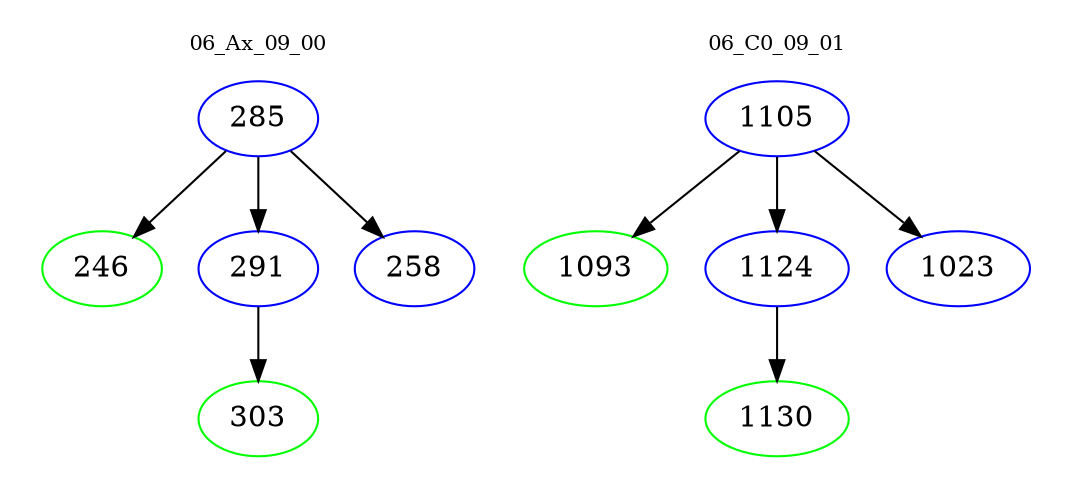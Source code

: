 digraph{
subgraph cluster_0 {
color = white
label = "06_Ax_09_00";
fontsize=10;
T0_285 [label="285", color="blue"]
T0_285 -> T0_246 [color="black"]
T0_246 [label="246", color="green"]
T0_285 -> T0_291 [color="black"]
T0_291 [label="291", color="blue"]
T0_291 -> T0_303 [color="black"]
T0_303 [label="303", color="green"]
T0_285 -> T0_258 [color="black"]
T0_258 [label="258", color="blue"]
}
subgraph cluster_1 {
color = white
label = "06_C0_09_01";
fontsize=10;
T1_1105 [label="1105", color="blue"]
T1_1105 -> T1_1093 [color="black"]
T1_1093 [label="1093", color="green"]
T1_1105 -> T1_1124 [color="black"]
T1_1124 [label="1124", color="blue"]
T1_1124 -> T1_1130 [color="black"]
T1_1130 [label="1130", color="green"]
T1_1105 -> T1_1023 [color="black"]
T1_1023 [label="1023", color="blue"]
}
}
